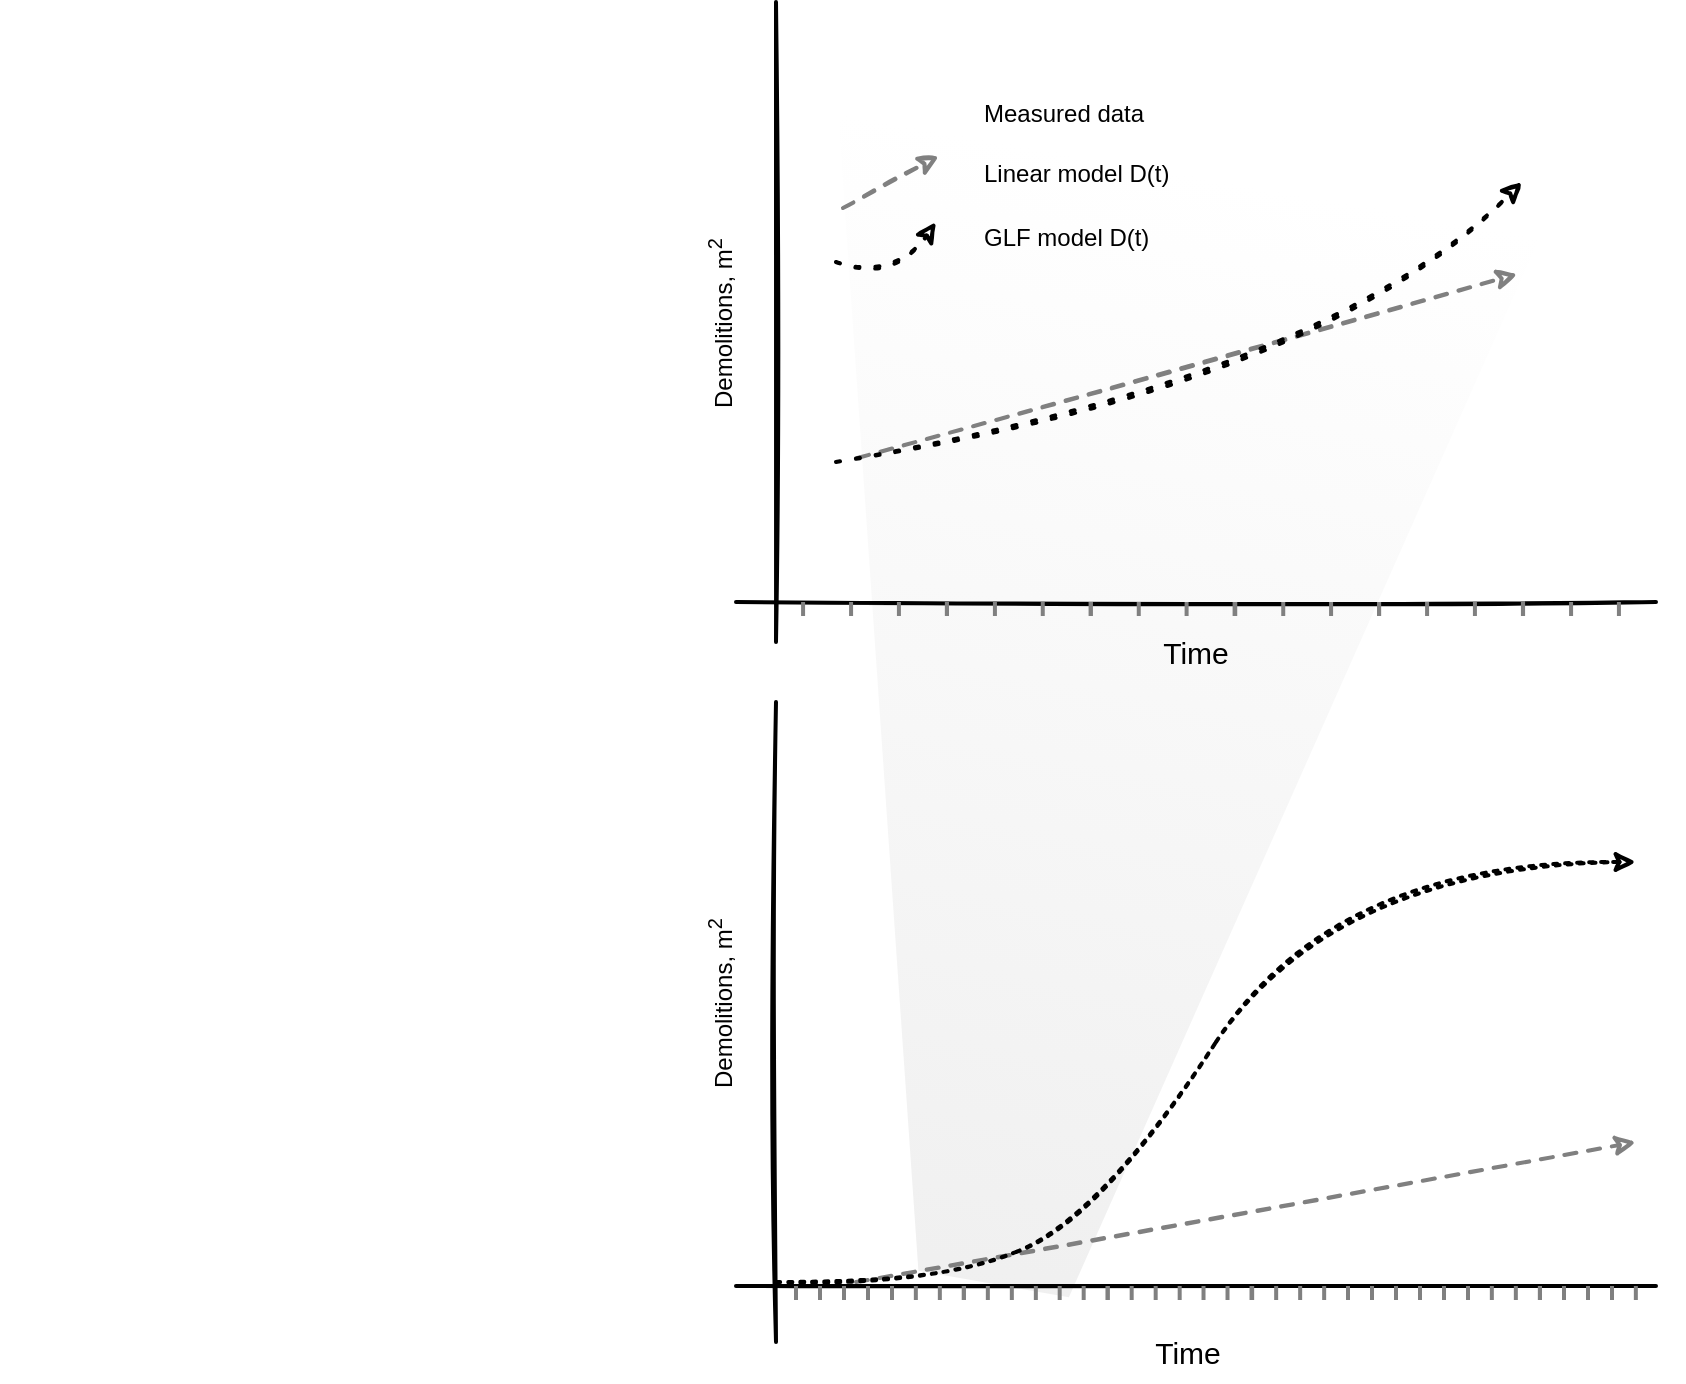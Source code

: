 <mxfile version="20.0.3" type="github">
  <diagram id="6t_WaDCt6x7YVjqbkjfq" name="Page-1">
    <mxGraphModel dx="2272" dy="705" grid="1" gridSize="10" guides="1" tooltips="1" connect="1" arrows="1" fold="1" page="1" pageScale="1" pageWidth="850" pageHeight="1100" math="0" shadow="0">
      <root>
        <mxCell id="0" />
        <mxCell id="1" parent="0" />
        <mxCell id="DORE6S0-njbx3apYGcze-51" value="" style="shape=trapezoid;perimeter=trapezoidPerimeter;whiteSpace=wrap;html=1;fixedSize=1;rotation=-170;size=140;gradientColor=#B3B3B3;gradientDirection=north;opacity=20;strokeColor=none;" parent="1" vertex="1">
          <mxGeometry x="219.51" y="242.2" width="356.4" height="563.07" as="geometry" />
        </mxCell>
        <mxCell id="Sj49qLcoZEn-vy82H97Q-1" value="" style="endArrow=none;html=1;rounded=0;targetPerimeterSpacing=0;sketch=1;strokeWidth=2;" parent="1" edge="1">
          <mxGeometry width="50" height="50" relative="1" as="geometry">
            <mxPoint x="240" y="480" as="sourcePoint" />
            <mxPoint x="240" y="160" as="targetPoint" />
          </mxGeometry>
        </mxCell>
        <mxCell id="Sj49qLcoZEn-vy82H97Q-2" value="" style="endArrow=none;html=1;rounded=0;sketch=1;strokeWidth=2;" parent="1" edge="1">
          <mxGeometry width="50" height="50" relative="1" as="geometry">
            <mxPoint x="220" y="460" as="sourcePoint" />
            <mxPoint x="680" y="460" as="targetPoint" />
          </mxGeometry>
        </mxCell>
        <mxCell id="Sj49qLcoZEn-vy82H97Q-3" value="&lt;font style=&quot;font-size: 15px;&quot; data-font-src=&quot;https://fonts.google.com/specimen/Amatic+SC&quot;&gt;Time&lt;/font&gt;" style="text;html=1;strokeColor=none;fillColor=none;align=center;verticalAlign=middle;whiteSpace=wrap;rounded=0;sketch=1;" parent="1" vertex="1">
          <mxGeometry x="420" y="470" width="60" height="30" as="geometry" />
        </mxCell>
        <mxCell id="Sj49qLcoZEn-vy82H97Q-5" value="" style="shape=image;html=1;verticalAlign=top;verticalLabelPosition=bottom;labelBackgroundColor=#ffffff;imageAspect=0;aspect=fixed;image=https://cdn4.iconfinder.com/data/icons/ionicons/512/icon-ios7-plus-empty-128.png;sketch=1;fontFamily=Helvetica;fontSize=15;rotation=30;" parent="1" vertex="1">
          <mxGeometry x="360" y="360" width="28" height="28" as="geometry" />
        </mxCell>
        <mxCell id="Sj49qLcoZEn-vy82H97Q-6" value="" style="shape=image;html=1;verticalAlign=top;verticalLabelPosition=bottom;labelBackgroundColor=#ffffff;imageAspect=0;aspect=fixed;image=https://cdn4.iconfinder.com/data/icons/ionicons/512/icon-ios7-plus-empty-128.png;sketch=1;fontFamily=Helvetica;fontSize=15;rotation=30;" parent="1" vertex="1">
          <mxGeometry x="300" y="368" width="28" height="28" as="geometry" />
        </mxCell>
        <mxCell id="Sj49qLcoZEn-vy82H97Q-7" value="" style="shape=image;html=1;verticalAlign=top;verticalLabelPosition=bottom;labelBackgroundColor=#ffffff;imageAspect=0;aspect=fixed;image=https://cdn4.iconfinder.com/data/icons/ionicons/512/icon-ios7-plus-empty-128.png;sketch=1;fontFamily=Helvetica;fontSize=15;rotation=30;" parent="1" vertex="1">
          <mxGeometry x="411" y="340" width="28" height="28" as="geometry" />
        </mxCell>
        <mxCell id="Sj49qLcoZEn-vy82H97Q-8" value="" style="shape=image;html=1;verticalAlign=top;verticalLabelPosition=bottom;labelBackgroundColor=#ffffff;imageAspect=0;aspect=fixed;image=https://cdn4.iconfinder.com/data/icons/ionicons/512/icon-ios7-plus-empty-128.png;sketch=1;fontFamily=Helvetica;fontSize=15;rotation=30;" parent="1" vertex="1">
          <mxGeometry x="453.5" y="320" width="28" height="28" as="geometry" />
        </mxCell>
        <mxCell id="Sj49qLcoZEn-vy82H97Q-9" value="" style="shape=image;html=1;verticalAlign=top;verticalLabelPosition=bottom;labelBackgroundColor=#ffffff;imageAspect=0;aspect=fixed;image=https://cdn4.iconfinder.com/data/icons/ionicons/512/icon-ios7-plus-empty-128.png;sketch=1;fontFamily=Helvetica;fontSize=15;rotation=30;" parent="1" vertex="1">
          <mxGeometry x="503.5" y="300" width="28" height="28" as="geometry" />
        </mxCell>
        <mxCell id="Sj49qLcoZEn-vy82H97Q-10" value="" style="shape=image;html=1;verticalAlign=top;verticalLabelPosition=bottom;labelBackgroundColor=#ffffff;imageAspect=0;aspect=fixed;image=https://cdn4.iconfinder.com/data/icons/ionicons/512/icon-ios7-plus-empty-128.png;sketch=1;fontFamily=Helvetica;fontSize=15;rotation=30;" parent="1" vertex="1">
          <mxGeometry x="548" y="290" width="28" height="28" as="geometry" />
        </mxCell>
        <mxCell id="Sj49qLcoZEn-vy82H97Q-11" value="" style="endArrow=classic;dashed=1;html=1;rounded=0;sketch=1;fontFamily=Helvetica;fontSize=15;targetPerimeterSpacing=0;strokeWidth=2;fillColor=#dae8fc;strokeColor=#808080;endFill=0;" parent="1" edge="1">
          <mxGeometry width="50" height="50" relative="1" as="geometry">
            <mxPoint x="280.75" y="388" as="sourcePoint" />
            <mxPoint x="610.75" y="296" as="targetPoint" />
          </mxGeometry>
        </mxCell>
        <mxCell id="Sj49qLcoZEn-vy82H97Q-12" value="" style="curved=1;endArrow=classic;html=1;rounded=0;sketch=1;fontFamily=Helvetica;fontSize=15;targetPerimeterSpacing=0;strokeWidth=2;dashed=1;fillColor=#ffe6cc;strokeColor=#000000;endFill=0;dashPattern=1 4;" parent="1" edge="1">
          <mxGeometry width="50" height="50" relative="1" as="geometry">
            <mxPoint x="270" y="390" as="sourcePoint" />
            <mxPoint x="613" y="250" as="targetPoint" />
            <Array as="points">
              <mxPoint x="512.5" y="350" />
            </Array>
          </mxGeometry>
        </mxCell>
        <mxCell id="Sj49qLcoZEn-vy82H97Q-13" style="edgeStyle=none;rounded=0;sketch=1;orthogonalLoop=1;jettySize=auto;html=1;exitX=0.5;exitY=0;exitDx=0;exitDy=0;dashed=1;fontFamily=Helvetica;fontSize=15;endArrow=classic;endFill=0;targetPerimeterSpacing=0;strokeWidth=2;" parent="1" edge="1">
          <mxGeometry relative="1" as="geometry">
            <mxPoint x="160" y="490" as="sourcePoint" />
            <mxPoint x="160" y="490" as="targetPoint" />
          </mxGeometry>
        </mxCell>
        <mxCell id="Sj49qLcoZEn-vy82H97Q-15" value="" style="shape=image;html=1;verticalAlign=top;verticalLabelPosition=bottom;labelBackgroundColor=#ffffff;imageAspect=0;aspect=fixed;image=https://cdn4.iconfinder.com/data/icons/ionicons/512/icon-ios7-plus-empty-128.png;sketch=1;fontFamily=Helvetica;fontSize=15;rotation=30;" parent="1" vertex="1">
          <mxGeometry x="293.5" y="201" width="28" height="28" as="geometry" />
        </mxCell>
        <mxCell id="Sj49qLcoZEn-vy82H97Q-17" value="" style="endArrow=classic;dashed=1;html=1;rounded=0;sketch=1;fontFamily=Helvetica;fontSize=15;targetPerimeterSpacing=0;strokeWidth=2;fillColor=#dae8fc;strokeColor=#808080;endFill=0;" parent="1" edge="1">
          <mxGeometry width="50" height="50" relative="1" as="geometry">
            <mxPoint x="273.5" y="263" as="sourcePoint" />
            <mxPoint x="321.5" y="237" as="targetPoint" />
            <Array as="points">
              <mxPoint x="321.5" y="237" />
            </Array>
          </mxGeometry>
        </mxCell>
        <mxCell id="Sj49qLcoZEn-vy82H97Q-18" value="" style="curved=1;endArrow=classic;html=1;rounded=0;sketch=1;fontFamily=Helvetica;fontSize=15;strokeWidth=2;dashed=1;fillColor=#ffe6cc;strokeColor=#000000;endFill=0;targetPerimeterSpacing=0;dashPattern=1 4;" parent="1" edge="1">
          <mxGeometry width="50" height="50" relative="1" as="geometry">
            <mxPoint x="270" y="290" as="sourcePoint" />
            <mxPoint x="320" y="270" as="targetPoint" />
            <Array as="points">
              <mxPoint x="300" y="300" />
            </Array>
          </mxGeometry>
        </mxCell>
        <mxCell id="Sj49qLcoZEn-vy82H97Q-19" value="Measured data" style="text;html=1;strokeColor=none;fillColor=none;align=left;verticalAlign=middle;whiteSpace=wrap;rounded=0;sketch=1;" parent="1" vertex="1">
          <mxGeometry x="341.5" y="201" width="100" height="30" as="geometry" />
        </mxCell>
        <mxCell id="Sj49qLcoZEn-vy82H97Q-22" value="Linear model D(t)&amp;nbsp;&amp;nbsp;" style="text;html=1;strokeColor=none;fillColor=none;align=left;verticalAlign=middle;whiteSpace=wrap;rounded=0;sketch=1;" parent="1" vertex="1">
          <mxGeometry x="341.5" y="231" width="208.5" height="30" as="geometry" />
        </mxCell>
        <mxCell id="Sj49qLcoZEn-vy82H97Q-23" value="GLF model D(t)" style="text;html=1;strokeColor=none;fillColor=none;align=left;verticalAlign=middle;whiteSpace=wrap;rounded=0;sketch=1;" parent="1" vertex="1">
          <mxGeometry x="341.5" y="263" width="138.5" height="30" as="geometry" />
        </mxCell>
        <mxCell id="DORE6S0-njbx3apYGcze-20" value="" style="endArrow=none;html=1;rounded=0;targetPerimeterSpacing=0;sketch=1;strokeWidth=2;" parent="1" edge="1">
          <mxGeometry width="50" height="50" relative="1" as="geometry">
            <mxPoint x="240" y="830" as="sourcePoint" />
            <mxPoint x="240" y="510" as="targetPoint" />
          </mxGeometry>
        </mxCell>
        <mxCell id="DORE6S0-njbx3apYGcze-21" value="&lt;font style=&quot;font-size: 15px;&quot; data-font-src=&quot;https://fonts.google.com/specimen/Amatic+SC&quot;&gt;Time&lt;/font&gt;" style="text;html=1;strokeColor=none;fillColor=none;align=center;verticalAlign=middle;whiteSpace=wrap;rounded=0;sketch=1;" parent="1" vertex="1">
          <mxGeometry x="415.75" y="820" width="60" height="30" as="geometry" />
        </mxCell>
        <mxCell id="DORE6S0-njbx3apYGcze-28" value="" style="endArrow=classic;dashed=1;html=1;rounded=0;sketch=1;fontFamily=Helvetica;fontSize=15;targetPerimeterSpacing=0;strokeWidth=2;fillColor=#dae8fc;strokeColor=#808080;endFill=0;startArrow=none;" parent="1" edge="1">
          <mxGeometry width="50" height="50" relative="1" as="geometry">
            <mxPoint x="280" y="800" as="sourcePoint" />
            <mxPoint x="670" y="730" as="targetPoint" />
          </mxGeometry>
        </mxCell>
        <mxCell id="DORE6S0-njbx3apYGcze-29" value="" style="curved=1;endArrow=classic;html=1;rounded=0;sketch=1;fontFamily=Helvetica;fontSize=15;targetPerimeterSpacing=0;strokeWidth=2;dashed=1;fillColor=#ffe6cc;strokeColor=#000000;endFill=0;startArrow=none;endSize=6;dashPattern=1 2;" parent="1" edge="1">
          <mxGeometry width="50" height="50" relative="1" as="geometry">
            <mxPoint x="240" y="800" as="sourcePoint" />
            <mxPoint x="670" y="590" as="targetPoint" />
            <Array as="points">
              <mxPoint x="320" y="800" />
              <mxPoint x="400" y="770" />
              <mxPoint x="520" y="590" />
            </Array>
          </mxGeometry>
        </mxCell>
        <mxCell id="DORE6S0-njbx3apYGcze-30" style="edgeStyle=none;rounded=0;sketch=1;orthogonalLoop=1;jettySize=auto;html=1;exitX=0.5;exitY=0;exitDx=0;exitDy=0;dashed=1;fontFamily=Helvetica;fontSize=15;endArrow=classic;endFill=0;targetPerimeterSpacing=0;strokeWidth=2;" parent="1" edge="1">
          <mxGeometry relative="1" as="geometry">
            <mxPoint x="-140" y="713.5" as="sourcePoint" />
            <mxPoint x="-140" y="713.5" as="targetPoint" />
          </mxGeometry>
        </mxCell>
        <mxCell id="DORE6S0-njbx3apYGcze-37" value="" style="endArrow=none;html=1;rounded=0;sketch=1;strokeWidth=2;" parent="1" edge="1">
          <mxGeometry width="50" height="50" relative="1" as="geometry">
            <mxPoint x="220" y="802" as="sourcePoint" />
            <mxPoint x="680" y="802" as="targetPoint" />
          </mxGeometry>
        </mxCell>
        <mxCell id="DORE6S0-njbx3apYGcze-22" value="" style="shape=image;html=1;verticalAlign=top;verticalLabelPosition=bottom;labelBackgroundColor=#ffffff;imageAspect=0;aspect=fixed;image=https://cdn4.iconfinder.com/data/icons/ionicons/512/icon-ios7-plus-empty-128.png;sketch=1;fontFamily=Helvetica;fontSize=15;rotation=30;" parent="1" vertex="1">
          <mxGeometry x="313.5" y="780" width="28" height="28" as="geometry" />
        </mxCell>
        <mxCell id="DORE6S0-njbx3apYGcze-24" value="" style="shape=image;html=1;verticalAlign=top;verticalLabelPosition=bottom;labelBackgroundColor=#ffffff;imageAspect=0;aspect=fixed;image=https://cdn4.iconfinder.com/data/icons/ionicons/512/icon-ios7-plus-empty-128.png;sketch=1;fontFamily=Helvetica;fontSize=15;rotation=30;" parent="1" vertex="1">
          <mxGeometry x="332" y="777" width="28" height="28" as="geometry" />
        </mxCell>
        <mxCell id="DORE6S0-njbx3apYGcze-25" value="" style="shape=image;html=1;verticalAlign=top;verticalLabelPosition=bottom;labelBackgroundColor=#ffffff;imageAspect=0;aspect=fixed;image=https://cdn4.iconfinder.com/data/icons/ionicons/512/icon-ios7-plus-empty-128.png;sketch=1;fontFamily=Helvetica;fontSize=15;rotation=30;" parent="1" vertex="1">
          <mxGeometry x="350" y="770" width="28" height="28" as="geometry" />
        </mxCell>
        <mxCell id="DORE6S0-njbx3apYGcze-26" value="" style="shape=image;html=1;verticalAlign=top;verticalLabelPosition=bottom;labelBackgroundColor=#ffffff;imageAspect=0;aspect=fixed;image=https://cdn4.iconfinder.com/data/icons/ionicons/512/icon-ios7-plus-empty-128.png;sketch=1;fontFamily=Helvetica;fontSize=15;rotation=30;" parent="1" vertex="1">
          <mxGeometry x="383" y="760" width="28" height="28" as="geometry" />
        </mxCell>
        <mxCell id="ZWgIHIUQBNkJ9rYMJZLG-11" value="" style="shape=image;html=1;verticalAlign=top;verticalLabelPosition=bottom;labelBackgroundColor=#ffffff;imageAspect=0;aspect=fixed;image=https://cdn4.iconfinder.com/data/icons/ionicons/512/icon-ios7-plus-empty-128.png;sketch=1;fontFamily=Helvetica;fontSize=15;rotation=30;" vertex="1" parent="1">
          <mxGeometry x="370" y="763.07" width="28" height="28" as="geometry" />
        </mxCell>
        <mxCell id="ZWgIHIUQBNkJ9rYMJZLG-12" value="" style="shape=image;html=1;verticalAlign=top;verticalLabelPosition=bottom;labelBackgroundColor=#ffffff;imageAspect=0;aspect=fixed;image=https://cdn4.iconfinder.com/data/icons/ionicons/512/icon-ios7-plus-empty-128.png;sketch=1;fontFamily=Helvetica;fontSize=15;rotation=30;" vertex="1" parent="1">
          <mxGeometry x="304" y="780" width="28" height="28" as="geometry" />
        </mxCell>
        <mxCell id="ZWgIHIUQBNkJ9rYMJZLG-14" value="" style="endArrow=none;html=1;rounded=0;endSize=6;strokeColor=#808080;strokeWidth=2;" edge="1" parent="1">
          <mxGeometry width="50" height="50" relative="1" as="geometry">
            <mxPoint x="250" y="809" as="sourcePoint" />
            <mxPoint x="250" y="802" as="targetPoint" />
          </mxGeometry>
        </mxCell>
        <mxCell id="ZWgIHIUQBNkJ9rYMJZLG-18" value="" style="endArrow=none;html=1;rounded=0;endSize=6;strokeColor=#808080;strokeWidth=2;" edge="1" parent="1">
          <mxGeometry width="50" height="50" relative="1" as="geometry">
            <mxPoint x="286.0" y="809" as="sourcePoint" />
            <mxPoint x="286.0" y="802" as="targetPoint" />
          </mxGeometry>
        </mxCell>
        <mxCell id="ZWgIHIUQBNkJ9rYMJZLG-26" value="" style="group" vertex="1" connectable="0" parent="1">
          <mxGeometry x="262.0" y="802" width="71.92" height="7" as="geometry" />
        </mxCell>
        <mxCell id="ZWgIHIUQBNkJ9rYMJZLG-15" value="" style="endArrow=none;html=1;rounded=0;endSize=6;strokeColor=#808080;strokeWidth=2;" edge="1" parent="ZWgIHIUQBNkJ9rYMJZLG-26">
          <mxGeometry width="50" height="50" relative="1" as="geometry">
            <mxPoint y="7" as="sourcePoint" />
            <mxPoint as="targetPoint" />
          </mxGeometry>
        </mxCell>
        <mxCell id="ZWgIHIUQBNkJ9rYMJZLG-16" value="" style="endArrow=none;html=1;rounded=0;endSize=6;strokeColor=#808080;strokeWidth=2;" edge="1" parent="ZWgIHIUQBNkJ9rYMJZLG-26">
          <mxGeometry width="50" height="50" relative="1" as="geometry">
            <mxPoint x="12.0" y="7" as="sourcePoint" />
            <mxPoint x="12.0" as="targetPoint" />
          </mxGeometry>
        </mxCell>
        <mxCell id="ZWgIHIUQBNkJ9rYMJZLG-20" value="" style="endArrow=none;html=1;rounded=0;endSize=6;strokeColor=#808080;strokeWidth=2;" edge="1" parent="ZWgIHIUQBNkJ9rYMJZLG-26">
          <mxGeometry width="50" height="50" relative="1" as="geometry">
            <mxPoint x="24" y="7" as="sourcePoint" />
            <mxPoint x="24" as="targetPoint" />
          </mxGeometry>
        </mxCell>
        <mxCell id="ZWgIHIUQBNkJ9rYMJZLG-21" value="" style="endArrow=none;html=1;rounded=0;endSize=6;strokeColor=#808080;strokeWidth=2;" edge="1" parent="ZWgIHIUQBNkJ9rYMJZLG-26">
          <mxGeometry width="50" height="50" relative="1" as="geometry">
            <mxPoint x="36" y="7" as="sourcePoint" />
            <mxPoint x="36" as="targetPoint" />
          </mxGeometry>
        </mxCell>
        <mxCell id="ZWgIHIUQBNkJ9rYMJZLG-23" value="" style="endArrow=none;html=1;rounded=0;endSize=6;strokeColor=#808080;strokeWidth=2;" edge="1" parent="ZWgIHIUQBNkJ9rYMJZLG-26">
          <mxGeometry width="50" height="50" relative="1" as="geometry">
            <mxPoint x="47.92" y="7" as="sourcePoint" />
            <mxPoint x="47.92" as="targetPoint" />
          </mxGeometry>
        </mxCell>
        <mxCell id="ZWgIHIUQBNkJ9rYMJZLG-24" value="" style="endArrow=none;html=1;rounded=0;endSize=6;strokeColor=#808080;strokeWidth=2;" edge="1" parent="ZWgIHIUQBNkJ9rYMJZLG-26">
          <mxGeometry width="50" height="50" relative="1" as="geometry">
            <mxPoint x="59.92" y="7" as="sourcePoint" />
            <mxPoint x="59.92" as="targetPoint" />
          </mxGeometry>
        </mxCell>
        <mxCell id="ZWgIHIUQBNkJ9rYMJZLG-25" value="" style="endArrow=none;html=1;rounded=0;endSize=6;strokeColor=#808080;strokeWidth=2;" edge="1" parent="ZWgIHIUQBNkJ9rYMJZLG-26">
          <mxGeometry width="50" height="50" relative="1" as="geometry">
            <mxPoint x="71.92" y="7" as="sourcePoint" />
            <mxPoint x="71.92" as="targetPoint" />
          </mxGeometry>
        </mxCell>
        <mxCell id="ZWgIHIUQBNkJ9rYMJZLG-27" value="" style="group" vertex="1" connectable="0" parent="1">
          <mxGeometry x="333.92" y="802" width="71.92" height="7" as="geometry" />
        </mxCell>
        <mxCell id="ZWgIHIUQBNkJ9rYMJZLG-28" value="" style="endArrow=none;html=1;rounded=0;endSize=6;strokeColor=#808080;strokeWidth=2;" edge="1" parent="ZWgIHIUQBNkJ9rYMJZLG-27">
          <mxGeometry width="50" height="50" relative="1" as="geometry">
            <mxPoint y="7" as="sourcePoint" />
            <mxPoint as="targetPoint" />
          </mxGeometry>
        </mxCell>
        <mxCell id="ZWgIHIUQBNkJ9rYMJZLG-29" value="" style="endArrow=none;html=1;rounded=0;endSize=6;strokeColor=#808080;strokeWidth=2;" edge="1" parent="ZWgIHIUQBNkJ9rYMJZLG-27">
          <mxGeometry width="50" height="50" relative="1" as="geometry">
            <mxPoint x="12.0" y="7" as="sourcePoint" />
            <mxPoint x="12.0" as="targetPoint" />
          </mxGeometry>
        </mxCell>
        <mxCell id="ZWgIHIUQBNkJ9rYMJZLG-30" value="" style="endArrow=none;html=1;rounded=0;endSize=6;strokeColor=#808080;strokeWidth=2;" edge="1" parent="ZWgIHIUQBNkJ9rYMJZLG-27">
          <mxGeometry width="50" height="50" relative="1" as="geometry">
            <mxPoint x="24" y="7" as="sourcePoint" />
            <mxPoint x="24" as="targetPoint" />
          </mxGeometry>
        </mxCell>
        <mxCell id="ZWgIHIUQBNkJ9rYMJZLG-31" value="" style="endArrow=none;html=1;rounded=0;endSize=6;strokeColor=#808080;strokeWidth=2;" edge="1" parent="ZWgIHIUQBNkJ9rYMJZLG-27">
          <mxGeometry width="50" height="50" relative="1" as="geometry">
            <mxPoint x="36" y="7" as="sourcePoint" />
            <mxPoint x="36" as="targetPoint" />
          </mxGeometry>
        </mxCell>
        <mxCell id="ZWgIHIUQBNkJ9rYMJZLG-32" value="" style="endArrow=none;html=1;rounded=0;endSize=6;strokeColor=#808080;strokeWidth=2;" edge="1" parent="ZWgIHIUQBNkJ9rYMJZLG-27">
          <mxGeometry width="50" height="50" relative="1" as="geometry">
            <mxPoint x="47.92" y="7" as="sourcePoint" />
            <mxPoint x="47.92" as="targetPoint" />
          </mxGeometry>
        </mxCell>
        <mxCell id="ZWgIHIUQBNkJ9rYMJZLG-33" value="" style="endArrow=none;html=1;rounded=0;endSize=6;strokeColor=#808080;strokeWidth=2;" edge="1" parent="ZWgIHIUQBNkJ9rYMJZLG-27">
          <mxGeometry width="50" height="50" relative="1" as="geometry">
            <mxPoint x="59.92" y="7" as="sourcePoint" />
            <mxPoint x="59.92" as="targetPoint" />
          </mxGeometry>
        </mxCell>
        <mxCell id="ZWgIHIUQBNkJ9rYMJZLG-34" value="" style="endArrow=none;html=1;rounded=0;endSize=6;strokeColor=#808080;strokeWidth=2;" edge="1" parent="ZWgIHIUQBNkJ9rYMJZLG-27">
          <mxGeometry width="50" height="50" relative="1" as="geometry">
            <mxPoint x="71.92" y="7" as="sourcePoint" />
            <mxPoint x="71.92" as="targetPoint" />
          </mxGeometry>
        </mxCell>
        <mxCell id="ZWgIHIUQBNkJ9rYMJZLG-35" value="" style="group" vertex="1" connectable="0" parent="1">
          <mxGeometry x="405.84" y="802" width="71.92" height="7" as="geometry" />
        </mxCell>
        <mxCell id="ZWgIHIUQBNkJ9rYMJZLG-36" value="" style="endArrow=none;html=1;rounded=0;endSize=6;strokeColor=#808080;strokeWidth=2;" edge="1" parent="ZWgIHIUQBNkJ9rYMJZLG-35">
          <mxGeometry width="50" height="50" relative="1" as="geometry">
            <mxPoint y="7" as="sourcePoint" />
            <mxPoint as="targetPoint" />
          </mxGeometry>
        </mxCell>
        <mxCell id="ZWgIHIUQBNkJ9rYMJZLG-37" value="" style="endArrow=none;html=1;rounded=0;endSize=6;strokeColor=#808080;strokeWidth=2;" edge="1" parent="ZWgIHIUQBNkJ9rYMJZLG-35">
          <mxGeometry width="50" height="50" relative="1" as="geometry">
            <mxPoint x="12.0" y="7" as="sourcePoint" />
            <mxPoint x="12.0" as="targetPoint" />
          </mxGeometry>
        </mxCell>
        <mxCell id="ZWgIHIUQBNkJ9rYMJZLG-38" value="" style="endArrow=none;html=1;rounded=0;endSize=6;strokeColor=#808080;strokeWidth=2;" edge="1" parent="ZWgIHIUQBNkJ9rYMJZLG-35">
          <mxGeometry width="50" height="50" relative="1" as="geometry">
            <mxPoint x="24" y="7" as="sourcePoint" />
            <mxPoint x="24" as="targetPoint" />
          </mxGeometry>
        </mxCell>
        <mxCell id="ZWgIHIUQBNkJ9rYMJZLG-39" value="" style="endArrow=none;html=1;rounded=0;endSize=6;strokeColor=#808080;strokeWidth=2;" edge="1" parent="ZWgIHIUQBNkJ9rYMJZLG-35">
          <mxGeometry width="50" height="50" relative="1" as="geometry">
            <mxPoint x="36" y="7" as="sourcePoint" />
            <mxPoint x="36" as="targetPoint" />
          </mxGeometry>
        </mxCell>
        <mxCell id="ZWgIHIUQBNkJ9rYMJZLG-40" value="" style="endArrow=none;html=1;rounded=0;endSize=6;strokeColor=#808080;strokeWidth=2;" edge="1" parent="ZWgIHIUQBNkJ9rYMJZLG-35">
          <mxGeometry width="50" height="50" relative="1" as="geometry">
            <mxPoint x="47.92" y="7" as="sourcePoint" />
            <mxPoint x="47.92" as="targetPoint" />
          </mxGeometry>
        </mxCell>
        <mxCell id="ZWgIHIUQBNkJ9rYMJZLG-41" value="" style="endArrow=none;html=1;rounded=0;endSize=6;strokeColor=#808080;strokeWidth=2;" edge="1" parent="ZWgIHIUQBNkJ9rYMJZLG-35">
          <mxGeometry width="50" height="50" relative="1" as="geometry">
            <mxPoint x="59.92" y="7" as="sourcePoint" />
            <mxPoint x="59.92" as="targetPoint" />
          </mxGeometry>
        </mxCell>
        <mxCell id="ZWgIHIUQBNkJ9rYMJZLG-42" value="" style="endArrow=none;html=1;rounded=0;endSize=6;strokeColor=#808080;strokeWidth=2;" edge="1" parent="ZWgIHIUQBNkJ9rYMJZLG-35">
          <mxGeometry width="50" height="50" relative="1" as="geometry">
            <mxPoint x="71.92" y="7" as="sourcePoint" />
            <mxPoint x="71.92" as="targetPoint" />
          </mxGeometry>
        </mxCell>
        <mxCell id="ZWgIHIUQBNkJ9rYMJZLG-43" value="" style="group" vertex="1" connectable="0" parent="1">
          <mxGeometry x="478.08" y="802" width="71.92" height="7" as="geometry" />
        </mxCell>
        <mxCell id="ZWgIHIUQBNkJ9rYMJZLG-44" value="" style="endArrow=none;html=1;rounded=0;endSize=6;strokeColor=#808080;strokeWidth=2;" edge="1" parent="ZWgIHIUQBNkJ9rYMJZLG-43">
          <mxGeometry width="50" height="50" relative="1" as="geometry">
            <mxPoint y="7" as="sourcePoint" />
            <mxPoint as="targetPoint" />
          </mxGeometry>
        </mxCell>
        <mxCell id="ZWgIHIUQBNkJ9rYMJZLG-45" value="" style="endArrow=none;html=1;rounded=0;endSize=6;strokeColor=#808080;strokeWidth=2;" edge="1" parent="ZWgIHIUQBNkJ9rYMJZLG-43">
          <mxGeometry width="50" height="50" relative="1" as="geometry">
            <mxPoint x="12.0" y="7" as="sourcePoint" />
            <mxPoint x="12.0" as="targetPoint" />
          </mxGeometry>
        </mxCell>
        <mxCell id="ZWgIHIUQBNkJ9rYMJZLG-46" value="" style="endArrow=none;html=1;rounded=0;endSize=6;strokeColor=#808080;strokeWidth=2;" edge="1" parent="ZWgIHIUQBNkJ9rYMJZLG-43">
          <mxGeometry width="50" height="50" relative="1" as="geometry">
            <mxPoint x="24" y="7" as="sourcePoint" />
            <mxPoint x="24" as="targetPoint" />
          </mxGeometry>
        </mxCell>
        <mxCell id="ZWgIHIUQBNkJ9rYMJZLG-47" value="" style="endArrow=none;html=1;rounded=0;endSize=6;strokeColor=#808080;strokeWidth=2;" edge="1" parent="ZWgIHIUQBNkJ9rYMJZLG-43">
          <mxGeometry width="50" height="50" relative="1" as="geometry">
            <mxPoint x="36" y="7" as="sourcePoint" />
            <mxPoint x="36" as="targetPoint" />
          </mxGeometry>
        </mxCell>
        <mxCell id="ZWgIHIUQBNkJ9rYMJZLG-48" value="" style="endArrow=none;html=1;rounded=0;endSize=6;strokeColor=#808080;strokeWidth=2;" edge="1" parent="ZWgIHIUQBNkJ9rYMJZLG-43">
          <mxGeometry width="50" height="50" relative="1" as="geometry">
            <mxPoint x="47.92" y="7" as="sourcePoint" />
            <mxPoint x="47.92" as="targetPoint" />
          </mxGeometry>
        </mxCell>
        <mxCell id="ZWgIHIUQBNkJ9rYMJZLG-49" value="" style="endArrow=none;html=1;rounded=0;endSize=6;strokeColor=#808080;strokeWidth=2;" edge="1" parent="ZWgIHIUQBNkJ9rYMJZLG-43">
          <mxGeometry width="50" height="50" relative="1" as="geometry">
            <mxPoint x="59.92" y="7" as="sourcePoint" />
            <mxPoint x="59.92" as="targetPoint" />
          </mxGeometry>
        </mxCell>
        <mxCell id="ZWgIHIUQBNkJ9rYMJZLG-50" value="" style="endArrow=none;html=1;rounded=0;endSize=6;strokeColor=#808080;strokeWidth=2;" edge="1" parent="ZWgIHIUQBNkJ9rYMJZLG-43">
          <mxGeometry width="50" height="50" relative="1" as="geometry">
            <mxPoint x="71.92" y="7" as="sourcePoint" />
            <mxPoint x="71.92" as="targetPoint" />
          </mxGeometry>
        </mxCell>
        <mxCell id="ZWgIHIUQBNkJ9rYMJZLG-51" value="" style="group" vertex="1" connectable="0" parent="1">
          <mxGeometry x="550.0" y="802" width="71.92" height="7" as="geometry" />
        </mxCell>
        <mxCell id="ZWgIHIUQBNkJ9rYMJZLG-52" value="" style="endArrow=none;html=1;rounded=0;endSize=6;strokeColor=#808080;strokeWidth=2;" edge="1" parent="ZWgIHIUQBNkJ9rYMJZLG-51">
          <mxGeometry width="50" height="50" relative="1" as="geometry">
            <mxPoint y="7" as="sourcePoint" />
            <mxPoint as="targetPoint" />
          </mxGeometry>
        </mxCell>
        <mxCell id="ZWgIHIUQBNkJ9rYMJZLG-53" value="" style="endArrow=none;html=1;rounded=0;endSize=6;strokeColor=#808080;strokeWidth=2;" edge="1" parent="ZWgIHIUQBNkJ9rYMJZLG-51">
          <mxGeometry width="50" height="50" relative="1" as="geometry">
            <mxPoint x="12.0" y="7" as="sourcePoint" />
            <mxPoint x="12.0" as="targetPoint" />
          </mxGeometry>
        </mxCell>
        <mxCell id="ZWgIHIUQBNkJ9rYMJZLG-54" value="" style="endArrow=none;html=1;rounded=0;endSize=6;strokeColor=#808080;strokeWidth=2;" edge="1" parent="ZWgIHIUQBNkJ9rYMJZLG-51">
          <mxGeometry width="50" height="50" relative="1" as="geometry">
            <mxPoint x="24" y="7" as="sourcePoint" />
            <mxPoint x="24" as="targetPoint" />
          </mxGeometry>
        </mxCell>
        <mxCell id="ZWgIHIUQBNkJ9rYMJZLG-55" value="" style="endArrow=none;html=1;rounded=0;endSize=6;strokeColor=#808080;strokeWidth=2;" edge="1" parent="ZWgIHIUQBNkJ9rYMJZLG-51">
          <mxGeometry width="50" height="50" relative="1" as="geometry">
            <mxPoint x="36" y="7" as="sourcePoint" />
            <mxPoint x="36" as="targetPoint" />
          </mxGeometry>
        </mxCell>
        <mxCell id="ZWgIHIUQBNkJ9rYMJZLG-56" value="" style="endArrow=none;html=1;rounded=0;endSize=6;strokeColor=#808080;strokeWidth=2;" edge="1" parent="ZWgIHIUQBNkJ9rYMJZLG-51">
          <mxGeometry width="50" height="50" relative="1" as="geometry">
            <mxPoint x="47.92" y="7" as="sourcePoint" />
            <mxPoint x="47.92" as="targetPoint" />
          </mxGeometry>
        </mxCell>
        <mxCell id="ZWgIHIUQBNkJ9rYMJZLG-57" value="" style="endArrow=none;html=1;rounded=0;endSize=6;strokeColor=#808080;strokeWidth=2;" edge="1" parent="ZWgIHIUQBNkJ9rYMJZLG-51">
          <mxGeometry width="50" height="50" relative="1" as="geometry">
            <mxPoint x="59.92" y="7" as="sourcePoint" />
            <mxPoint x="59.92" as="targetPoint" />
          </mxGeometry>
        </mxCell>
        <mxCell id="ZWgIHIUQBNkJ9rYMJZLG-58" value="" style="endArrow=none;html=1;rounded=0;endSize=6;strokeColor=#808080;strokeWidth=2;" edge="1" parent="ZWgIHIUQBNkJ9rYMJZLG-51">
          <mxGeometry width="50" height="50" relative="1" as="geometry">
            <mxPoint x="71.92" y="7" as="sourcePoint" />
            <mxPoint x="71.92" as="targetPoint" />
          </mxGeometry>
        </mxCell>
        <mxCell id="ZWgIHIUQBNkJ9rYMJZLG-59" value="" style="group" vertex="1" connectable="0" parent="1">
          <mxGeometry x="622.0" y="802" width="71.92" height="7" as="geometry" />
        </mxCell>
        <mxCell id="ZWgIHIUQBNkJ9rYMJZLG-60" value="" style="endArrow=none;html=1;rounded=0;endSize=6;strokeColor=#808080;strokeWidth=2;" edge="1" parent="ZWgIHIUQBNkJ9rYMJZLG-59">
          <mxGeometry width="50" height="50" relative="1" as="geometry">
            <mxPoint y="7" as="sourcePoint" />
            <mxPoint as="targetPoint" />
          </mxGeometry>
        </mxCell>
        <mxCell id="ZWgIHIUQBNkJ9rYMJZLG-61" value="" style="endArrow=none;html=1;rounded=0;endSize=6;strokeColor=#808080;strokeWidth=2;" edge="1" parent="ZWgIHIUQBNkJ9rYMJZLG-59">
          <mxGeometry width="50" height="50" relative="1" as="geometry">
            <mxPoint x="12.0" y="7" as="sourcePoint" />
            <mxPoint x="12.0" as="targetPoint" />
          </mxGeometry>
        </mxCell>
        <mxCell id="ZWgIHIUQBNkJ9rYMJZLG-62" value="" style="endArrow=none;html=1;rounded=0;endSize=6;strokeColor=#808080;strokeWidth=2;" edge="1" parent="ZWgIHIUQBNkJ9rYMJZLG-59">
          <mxGeometry width="50" height="50" relative="1" as="geometry">
            <mxPoint x="24" y="7" as="sourcePoint" />
            <mxPoint x="24" as="targetPoint" />
          </mxGeometry>
        </mxCell>
        <mxCell id="ZWgIHIUQBNkJ9rYMJZLG-63" value="" style="endArrow=none;html=1;rounded=0;endSize=6;strokeColor=#808080;strokeWidth=2;" edge="1" parent="ZWgIHIUQBNkJ9rYMJZLG-59">
          <mxGeometry width="50" height="50" relative="1" as="geometry">
            <mxPoint x="36" y="7" as="sourcePoint" />
            <mxPoint x="36" as="targetPoint" />
          </mxGeometry>
        </mxCell>
        <mxCell id="ZWgIHIUQBNkJ9rYMJZLG-64" value="" style="endArrow=none;html=1;rounded=0;endSize=6;strokeColor=#808080;strokeWidth=2;" edge="1" parent="ZWgIHIUQBNkJ9rYMJZLG-59">
          <mxGeometry width="50" height="50" relative="1" as="geometry">
            <mxPoint x="47.92" y="7" as="sourcePoint" />
            <mxPoint x="47.92" as="targetPoint" />
          </mxGeometry>
        </mxCell>
        <mxCell id="ZWgIHIUQBNkJ9rYMJZLG-67" value="" style="group" vertex="1" connectable="0" parent="1">
          <mxGeometry x="253.54" y="460" width="71.92" height="7" as="geometry" />
        </mxCell>
        <mxCell id="ZWgIHIUQBNkJ9rYMJZLG-68" value="" style="endArrow=none;html=1;rounded=0;endSize=6;strokeColor=#808080;strokeWidth=2;" edge="1" parent="ZWgIHIUQBNkJ9rYMJZLG-67">
          <mxGeometry width="50" height="50" relative="1" as="geometry">
            <mxPoint y="7" as="sourcePoint" />
            <mxPoint as="targetPoint" />
          </mxGeometry>
        </mxCell>
        <mxCell id="ZWgIHIUQBNkJ9rYMJZLG-70" value="" style="endArrow=none;html=1;rounded=0;endSize=6;strokeColor=#808080;strokeWidth=2;" edge="1" parent="ZWgIHIUQBNkJ9rYMJZLG-67">
          <mxGeometry width="50" height="50" relative="1" as="geometry">
            <mxPoint x="24" y="7" as="sourcePoint" />
            <mxPoint x="24" as="targetPoint" />
          </mxGeometry>
        </mxCell>
        <mxCell id="ZWgIHIUQBNkJ9rYMJZLG-72" value="" style="endArrow=none;html=1;rounded=0;endSize=6;strokeColor=#808080;strokeWidth=2;" edge="1" parent="ZWgIHIUQBNkJ9rYMJZLG-67">
          <mxGeometry width="50" height="50" relative="1" as="geometry">
            <mxPoint x="47.92" y="7" as="sourcePoint" />
            <mxPoint x="47.92" as="targetPoint" />
          </mxGeometry>
        </mxCell>
        <mxCell id="ZWgIHIUQBNkJ9rYMJZLG-74" value="" style="endArrow=none;html=1;rounded=0;endSize=6;strokeColor=#808080;strokeWidth=2;" edge="1" parent="ZWgIHIUQBNkJ9rYMJZLG-67">
          <mxGeometry width="50" height="50" relative="1" as="geometry">
            <mxPoint x="71.92" y="7" as="sourcePoint" />
            <mxPoint x="71.92" as="targetPoint" />
          </mxGeometry>
        </mxCell>
        <mxCell id="ZWgIHIUQBNkJ9rYMJZLG-75" value="" style="group" vertex="1" connectable="0" parent="1">
          <mxGeometry x="325.46" y="460" width="71.92" height="7" as="geometry" />
        </mxCell>
        <mxCell id="ZWgIHIUQBNkJ9rYMJZLG-76" value="" style="endArrow=none;html=1;rounded=0;endSize=6;strokeColor=#808080;strokeWidth=2;" edge="1" parent="ZWgIHIUQBNkJ9rYMJZLG-75">
          <mxGeometry width="50" height="50" relative="1" as="geometry">
            <mxPoint y="7" as="sourcePoint" />
            <mxPoint as="targetPoint" />
          </mxGeometry>
        </mxCell>
        <mxCell id="ZWgIHIUQBNkJ9rYMJZLG-78" value="" style="endArrow=none;html=1;rounded=0;endSize=6;strokeColor=#808080;strokeWidth=2;" edge="1" parent="ZWgIHIUQBNkJ9rYMJZLG-75">
          <mxGeometry width="50" height="50" relative="1" as="geometry">
            <mxPoint x="24" y="7" as="sourcePoint" />
            <mxPoint x="24" as="targetPoint" />
          </mxGeometry>
        </mxCell>
        <mxCell id="ZWgIHIUQBNkJ9rYMJZLG-80" value="" style="endArrow=none;html=1;rounded=0;endSize=6;strokeColor=#808080;strokeWidth=2;" edge="1" parent="ZWgIHIUQBNkJ9rYMJZLG-75">
          <mxGeometry width="50" height="50" relative="1" as="geometry">
            <mxPoint x="47.92" y="7" as="sourcePoint" />
            <mxPoint x="47.92" as="targetPoint" />
          </mxGeometry>
        </mxCell>
        <mxCell id="ZWgIHIUQBNkJ9rYMJZLG-82" value="" style="endArrow=none;html=1;rounded=0;endSize=6;strokeColor=#808080;strokeWidth=2;" edge="1" parent="ZWgIHIUQBNkJ9rYMJZLG-75">
          <mxGeometry width="50" height="50" relative="1" as="geometry">
            <mxPoint x="71.92" y="7" as="sourcePoint" />
            <mxPoint x="71.92" as="targetPoint" />
          </mxGeometry>
        </mxCell>
        <mxCell id="ZWgIHIUQBNkJ9rYMJZLG-83" value="" style="group" vertex="1" connectable="0" parent="1">
          <mxGeometry x="397.38" y="460" width="71.92" height="7" as="geometry" />
        </mxCell>
        <mxCell id="ZWgIHIUQBNkJ9rYMJZLG-84" value="" style="endArrow=none;html=1;rounded=0;endSize=6;strokeColor=#808080;strokeWidth=2;" edge="1" parent="ZWgIHIUQBNkJ9rYMJZLG-83">
          <mxGeometry width="50" height="50" relative="1" as="geometry">
            <mxPoint y="7" as="sourcePoint" />
            <mxPoint as="targetPoint" />
          </mxGeometry>
        </mxCell>
        <mxCell id="ZWgIHIUQBNkJ9rYMJZLG-86" value="" style="endArrow=none;html=1;rounded=0;endSize=6;strokeColor=#808080;strokeWidth=2;" edge="1" parent="ZWgIHIUQBNkJ9rYMJZLG-83">
          <mxGeometry width="50" height="50" relative="1" as="geometry">
            <mxPoint x="24" y="7" as="sourcePoint" />
            <mxPoint x="24" as="targetPoint" />
          </mxGeometry>
        </mxCell>
        <mxCell id="ZWgIHIUQBNkJ9rYMJZLG-88" value="" style="endArrow=none;html=1;rounded=0;endSize=6;strokeColor=#808080;strokeWidth=2;" edge="1" parent="ZWgIHIUQBNkJ9rYMJZLG-83">
          <mxGeometry width="50" height="50" relative="1" as="geometry">
            <mxPoint x="47.92" y="7" as="sourcePoint" />
            <mxPoint x="47.92" as="targetPoint" />
          </mxGeometry>
        </mxCell>
        <mxCell id="ZWgIHIUQBNkJ9rYMJZLG-90" value="" style="endArrow=none;html=1;rounded=0;endSize=6;strokeColor=#808080;strokeWidth=2;" edge="1" parent="ZWgIHIUQBNkJ9rYMJZLG-83">
          <mxGeometry width="50" height="50" relative="1" as="geometry">
            <mxPoint x="71.92" y="7" as="sourcePoint" />
            <mxPoint x="71.92" as="targetPoint" />
          </mxGeometry>
        </mxCell>
        <mxCell id="ZWgIHIUQBNkJ9rYMJZLG-91" value="" style="group" vertex="1" connectable="0" parent="1">
          <mxGeometry x="469.62" y="460" width="71.92" height="7" as="geometry" />
        </mxCell>
        <mxCell id="ZWgIHIUQBNkJ9rYMJZLG-92" value="" style="endArrow=none;html=1;rounded=0;endSize=6;strokeColor=#808080;strokeWidth=2;" edge="1" parent="ZWgIHIUQBNkJ9rYMJZLG-91">
          <mxGeometry width="50" height="50" relative="1" as="geometry">
            <mxPoint y="7" as="sourcePoint" />
            <mxPoint as="targetPoint" />
          </mxGeometry>
        </mxCell>
        <mxCell id="ZWgIHIUQBNkJ9rYMJZLG-94" value="" style="endArrow=none;html=1;rounded=0;endSize=6;strokeColor=#808080;strokeWidth=2;" edge="1" parent="ZWgIHIUQBNkJ9rYMJZLG-91">
          <mxGeometry width="50" height="50" relative="1" as="geometry">
            <mxPoint x="24" y="7" as="sourcePoint" />
            <mxPoint x="24" as="targetPoint" />
          </mxGeometry>
        </mxCell>
        <mxCell id="ZWgIHIUQBNkJ9rYMJZLG-96" value="" style="endArrow=none;html=1;rounded=0;endSize=6;strokeColor=#808080;strokeWidth=2;" edge="1" parent="ZWgIHIUQBNkJ9rYMJZLG-91">
          <mxGeometry width="50" height="50" relative="1" as="geometry">
            <mxPoint x="47.92" y="7" as="sourcePoint" />
            <mxPoint x="47.92" as="targetPoint" />
          </mxGeometry>
        </mxCell>
        <mxCell id="ZWgIHIUQBNkJ9rYMJZLG-98" value="" style="endArrow=none;html=1;rounded=0;endSize=6;strokeColor=#808080;strokeWidth=2;" edge="1" parent="ZWgIHIUQBNkJ9rYMJZLG-91">
          <mxGeometry width="50" height="50" relative="1" as="geometry">
            <mxPoint x="71.92" y="7" as="sourcePoint" />
            <mxPoint x="71.92" as="targetPoint" />
          </mxGeometry>
        </mxCell>
        <mxCell id="ZWgIHIUQBNkJ9rYMJZLG-99" value="" style="group" vertex="1" connectable="0" parent="1">
          <mxGeometry x="541.54" y="460" width="71.92" height="7" as="geometry" />
        </mxCell>
        <mxCell id="ZWgIHIUQBNkJ9rYMJZLG-100" value="" style="endArrow=none;html=1;rounded=0;endSize=6;strokeColor=#808080;strokeWidth=2;" edge="1" parent="ZWgIHIUQBNkJ9rYMJZLG-99">
          <mxGeometry width="50" height="50" relative="1" as="geometry">
            <mxPoint y="7" as="sourcePoint" />
            <mxPoint as="targetPoint" />
          </mxGeometry>
        </mxCell>
        <mxCell id="ZWgIHIUQBNkJ9rYMJZLG-102" value="" style="endArrow=none;html=1;rounded=0;endSize=6;strokeColor=#808080;strokeWidth=2;" edge="1" parent="ZWgIHIUQBNkJ9rYMJZLG-99">
          <mxGeometry width="50" height="50" relative="1" as="geometry">
            <mxPoint x="24" y="7" as="sourcePoint" />
            <mxPoint x="24" as="targetPoint" />
          </mxGeometry>
        </mxCell>
        <mxCell id="ZWgIHIUQBNkJ9rYMJZLG-104" value="" style="endArrow=none;html=1;rounded=0;endSize=6;strokeColor=#808080;strokeWidth=2;" edge="1" parent="ZWgIHIUQBNkJ9rYMJZLG-99">
          <mxGeometry width="50" height="50" relative="1" as="geometry">
            <mxPoint x="47.92" y="7" as="sourcePoint" />
            <mxPoint x="47.92" as="targetPoint" />
          </mxGeometry>
        </mxCell>
        <mxCell id="ZWgIHIUQBNkJ9rYMJZLG-106" value="" style="endArrow=none;html=1;rounded=0;endSize=6;strokeColor=#808080;strokeWidth=2;" edge="1" parent="ZWgIHIUQBNkJ9rYMJZLG-99">
          <mxGeometry width="50" height="50" relative="1" as="geometry">
            <mxPoint x="71.92" y="7" as="sourcePoint" />
            <mxPoint x="71.92" as="targetPoint" />
          </mxGeometry>
        </mxCell>
        <mxCell id="ZWgIHIUQBNkJ9rYMJZLG-107" value="" style="group" vertex="1" connectable="0" parent="1">
          <mxGeometry x="613.54" y="460" width="71.92" height="7" as="geometry" />
        </mxCell>
        <mxCell id="ZWgIHIUQBNkJ9rYMJZLG-108" value="" style="endArrow=none;html=1;rounded=0;endSize=6;strokeColor=#808080;strokeWidth=2;" edge="1" parent="ZWgIHIUQBNkJ9rYMJZLG-107">
          <mxGeometry width="50" height="50" relative="1" as="geometry">
            <mxPoint y="7" as="sourcePoint" />
            <mxPoint as="targetPoint" />
          </mxGeometry>
        </mxCell>
        <mxCell id="ZWgIHIUQBNkJ9rYMJZLG-110" value="" style="endArrow=none;html=1;rounded=0;endSize=6;strokeColor=#808080;strokeWidth=2;" edge="1" parent="ZWgIHIUQBNkJ9rYMJZLG-107">
          <mxGeometry width="50" height="50" relative="1" as="geometry">
            <mxPoint x="24" y="7" as="sourcePoint" />
            <mxPoint x="24" as="targetPoint" />
          </mxGeometry>
        </mxCell>
        <mxCell id="ZWgIHIUQBNkJ9rYMJZLG-112" value="" style="endArrow=none;html=1;rounded=0;endSize=6;strokeColor=#808080;strokeWidth=2;" edge="1" parent="ZWgIHIUQBNkJ9rYMJZLG-107">
          <mxGeometry width="50" height="50" relative="1" as="geometry">
            <mxPoint x="47.92" y="7" as="sourcePoint" />
            <mxPoint x="47.92" as="targetPoint" />
          </mxGeometry>
        </mxCell>
        <mxCell id="ZWgIHIUQBNkJ9rYMJZLG-116" value="Demolitions, m&lt;sup&gt;2&lt;/sup&gt;" style="text;html=1;strokeColor=none;fillColor=none;align=left;verticalAlign=middle;whiteSpace=wrap;rounded=0;sketch=1;rotation=-90;" vertex="1" parent="1">
          <mxGeometry x="162" y="300" width="100" height="30" as="geometry" />
        </mxCell>
        <mxCell id="ZWgIHIUQBNkJ9rYMJZLG-117" value="Demolitions, m&lt;sup&gt;2&lt;/sup&gt;" style="text;html=1;strokeColor=none;fillColor=none;align=left;verticalAlign=middle;whiteSpace=wrap;rounded=0;sketch=1;rotation=-90;" vertex="1" parent="1">
          <mxGeometry x="162" y="640" width="100" height="30" as="geometry" />
        </mxCell>
      </root>
    </mxGraphModel>
  </diagram>
</mxfile>
